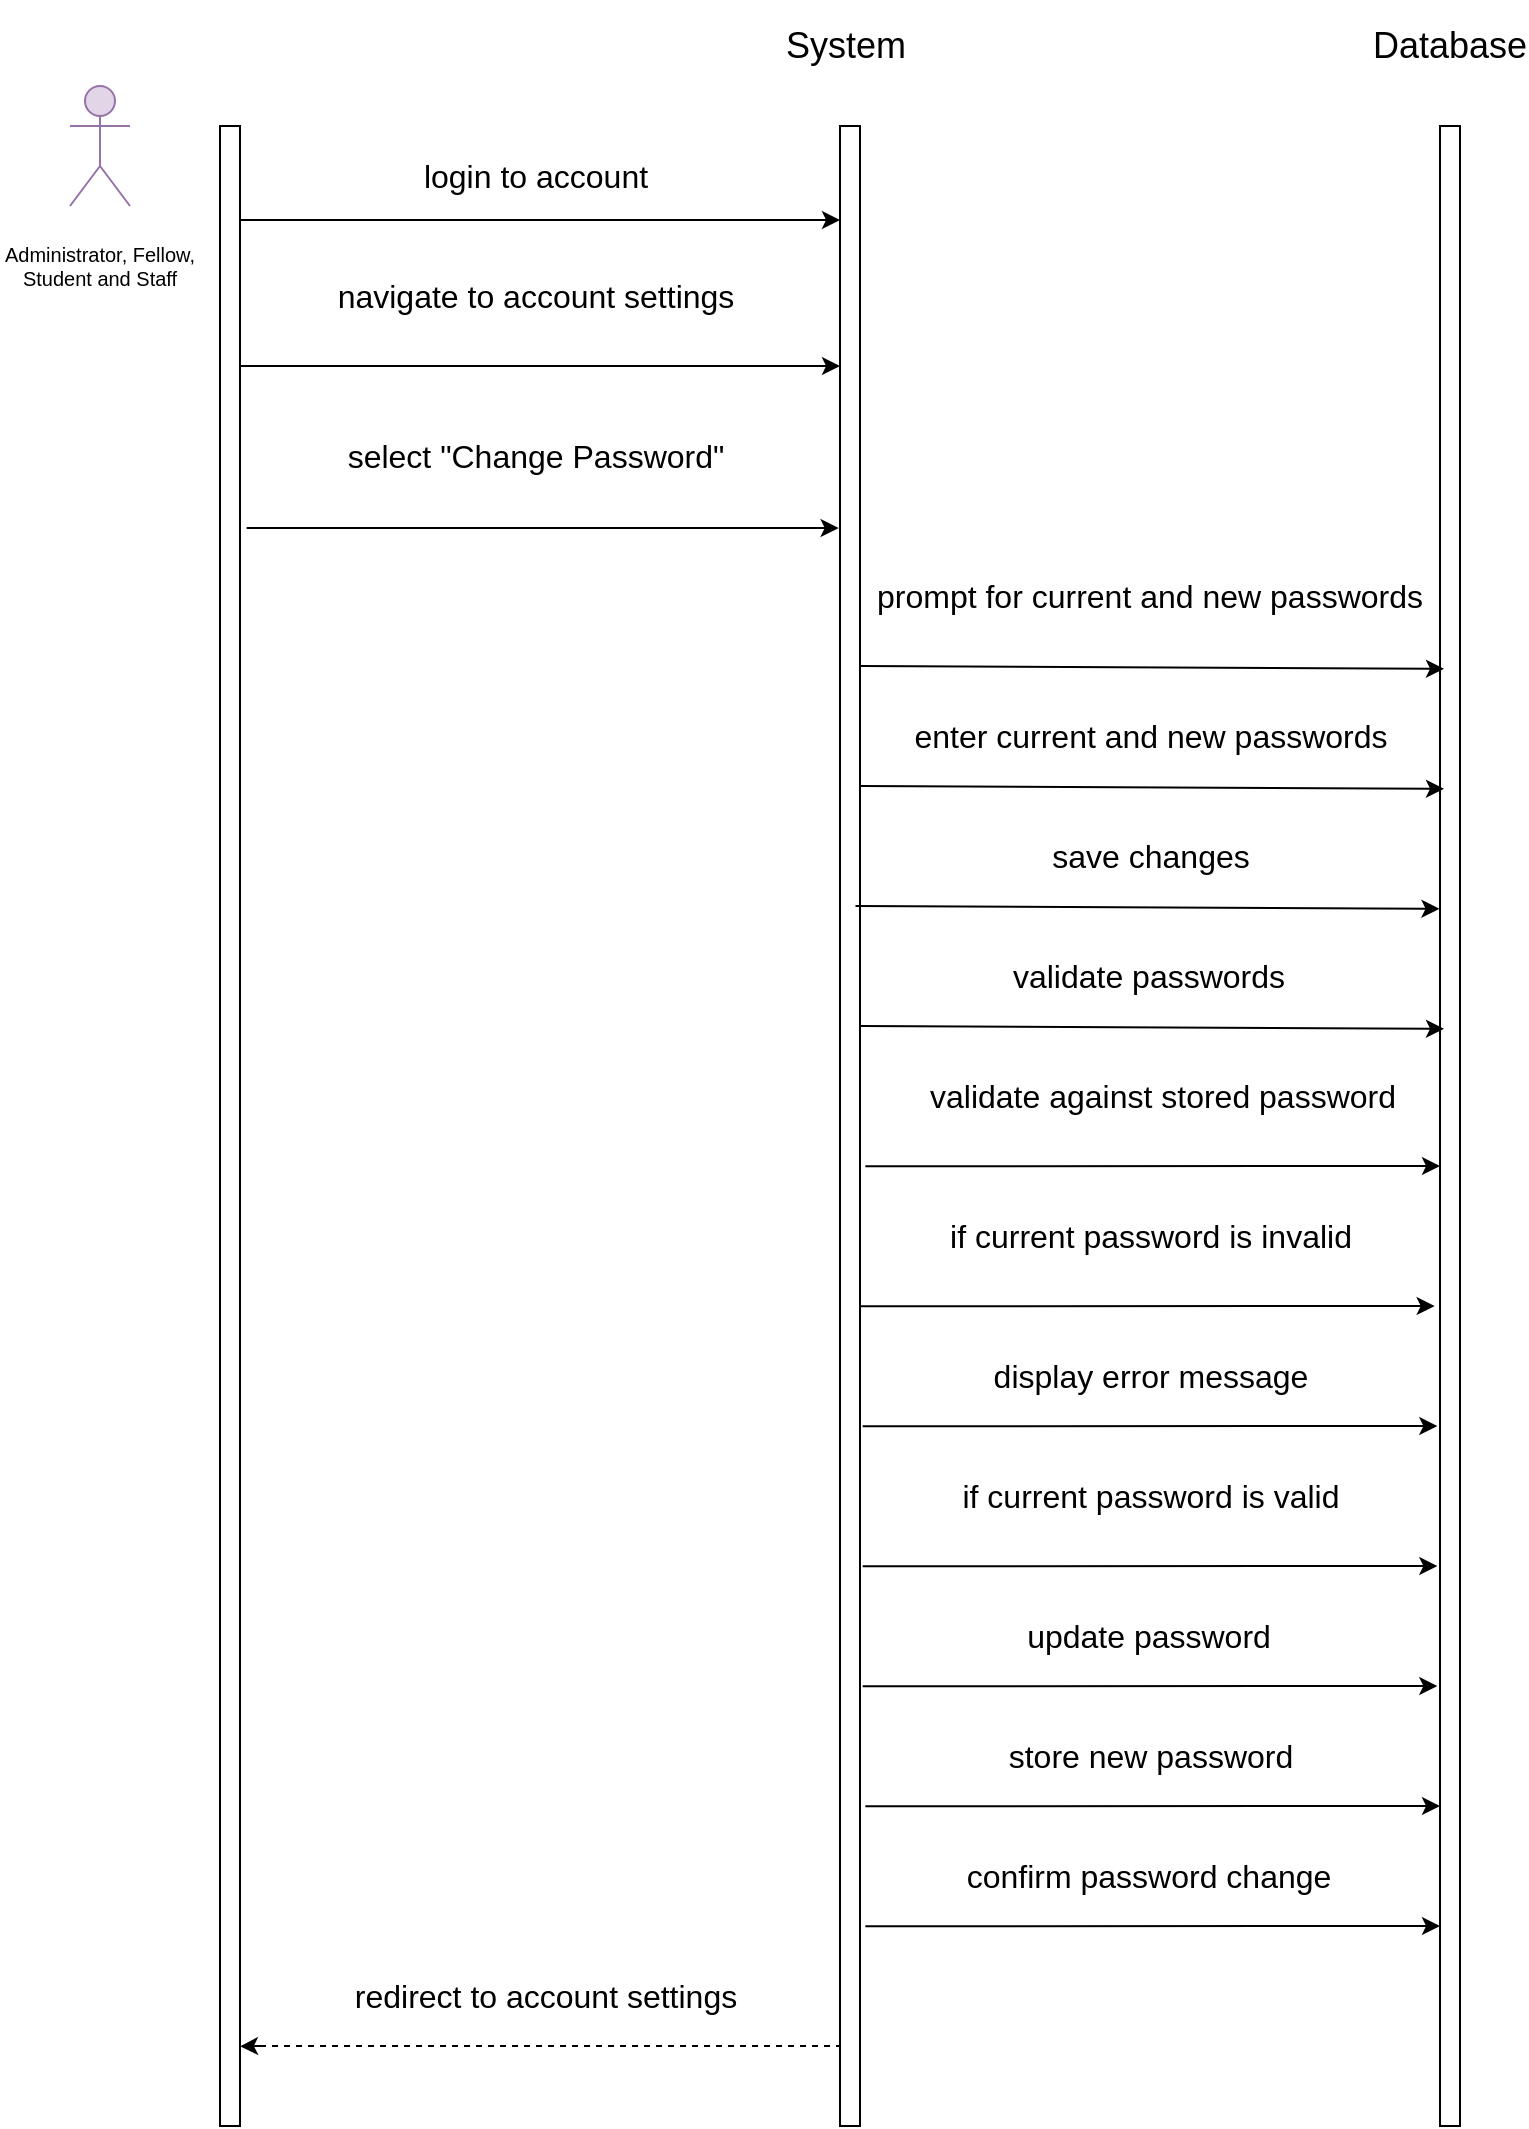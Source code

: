 <mxfile>
    <diagram id="ErAhUcPuilql7aeR2JSR" name="Page-1">
        <mxGraphModel dx="576" dy="432" grid="1" gridSize="10" guides="1" tooltips="1" connect="1" arrows="1" fold="1" page="1" pageScale="1" pageWidth="850" pageHeight="1100" background="#ffffff" math="0" shadow="0">
            <root>
                <mxCell id="0"/>
                <mxCell id="1" parent="0"/>
                <mxCell id="2" value="" style="rounded=0;whiteSpace=wrap;html=1;" parent="1" vertex="1">
                    <mxGeometry x="130" y="80" width="10" height="1000" as="geometry"/>
                </mxCell>
                <mxCell id="4" value="" style="shape=umlActor;verticalLabelPosition=bottom;verticalAlign=top;html=1;outlineConnect=0;fontSize=10;fillColor=#e1d5e7;strokeColor=#9673a6;" parent="1" vertex="1">
                    <mxGeometry x="55" y="60" width="30" height="60" as="geometry"/>
                </mxCell>
                <mxCell id="5" value="Administrator, Fellow, Student and Staff" style="text;html=1;strokeColor=none;fillColor=none;align=center;verticalAlign=middle;whiteSpace=wrap;rounded=0;fontSize=10;" parent="1" vertex="1">
                    <mxGeometry x="20" y="130" width="100" height="40" as="geometry"/>
                </mxCell>
                <mxCell id="6" value="" style="rounded=0;whiteSpace=wrap;html=1;" parent="1" vertex="1">
                    <mxGeometry x="440" y="80" width="10" height="1000" as="geometry"/>
                </mxCell>
                <mxCell id="7" value="" style="rounded=0;whiteSpace=wrap;html=1;" parent="1" vertex="1">
                    <mxGeometry x="740" y="80" width="10" height="1000" as="geometry"/>
                </mxCell>
                <mxCell id="8" value="&lt;font style=&quot;font-size: 18px;&quot;&gt;System&amp;nbsp;&lt;/font&gt;" style="text;html=1;strokeColor=none;fillColor=none;align=center;verticalAlign=middle;whiteSpace=wrap;rounded=0;fontSize=10;" parent="1" vertex="1">
                    <mxGeometry x="402.5" y="17.5" width="85" height="45" as="geometry"/>
                </mxCell>
                <mxCell id="9" value="Database" style="text;html=1;strokeColor=none;fillColor=none;align=center;verticalAlign=middle;whiteSpace=wrap;rounded=0;fontSize=18;" parent="1" vertex="1">
                    <mxGeometry x="715" y="25" width="60" height="30" as="geometry"/>
                </mxCell>
                <mxCell id="10" value="" style="endArrow=classic;html=1;fontSize=18;exitX=1;exitY=0.047;exitDx=0;exitDy=0;exitPerimeter=0;entryX=0;entryY=0.047;entryDx=0;entryDy=0;entryPerimeter=0;" parent="1" source="2" target="6" edge="1">
                    <mxGeometry width="50" height="50" relative="1" as="geometry">
                        <mxPoint x="170" y="190" as="sourcePoint"/>
                        <mxPoint x="420" y="190" as="targetPoint"/>
                    </mxGeometry>
                </mxCell>
                <mxCell id="11" value="&lt;font style=&quot;font-size: 16px;&quot;&gt;login to account&lt;/font&gt;" style="text;html=1;strokeColor=none;fillColor=none;align=center;verticalAlign=middle;whiteSpace=wrap;rounded=0;fontSize=18;" parent="1" vertex="1">
                    <mxGeometry x="192.5" y="90" width="190" height="30" as="geometry"/>
                </mxCell>
                <mxCell id="12" value="" style="endArrow=classic;html=1;fontSize=18;" parent="1" edge="1">
                    <mxGeometry width="50" height="50" relative="1" as="geometry">
                        <mxPoint x="140" y="200" as="sourcePoint"/>
                        <mxPoint x="440" y="200" as="targetPoint"/>
                    </mxGeometry>
                </mxCell>
                <mxCell id="13" value="&lt;font style=&quot;font-size: 16px;&quot;&gt;navigate to account settings&lt;/font&gt;" style="text;html=1;strokeColor=none;fillColor=none;align=center;verticalAlign=middle;whiteSpace=wrap;rounded=0;fontSize=18;" parent="1" vertex="1">
                    <mxGeometry x="182.5" y="150" width="210" height="30" as="geometry"/>
                </mxCell>
                <mxCell id="14" value="" style="endArrow=classic;html=1;fontSize=18;entryX=-0.067;entryY=0.201;entryDx=0;entryDy=0;entryPerimeter=0;exitX=1.333;exitY=0.201;exitDx=0;exitDy=0;exitPerimeter=0;" parent="1" source="2" target="6" edge="1">
                    <mxGeometry width="50" height="50" relative="1" as="geometry">
                        <mxPoint x="144" y="403" as="sourcePoint"/>
                        <mxPoint x="440" y="402.8" as="targetPoint"/>
                    </mxGeometry>
                </mxCell>
                <mxCell id="15" value="&lt;font style=&quot;font-size: 16px;&quot;&gt;select &quot;Change Password&quot;&lt;/font&gt;" style="text;html=1;strokeColor=none;fillColor=none;align=center;verticalAlign=middle;whiteSpace=wrap;rounded=0;fontSize=18;" parent="1" vertex="1">
                    <mxGeometry x="182.5" y="230" width="210" height="30" as="geometry"/>
                </mxCell>
                <mxCell id="16" value="prompt for current and new passwords" style="text;html=1;strokeColor=none;fillColor=none;align=center;verticalAlign=middle;whiteSpace=wrap;rounded=0;fontSize=16;" parent="1" vertex="1">
                    <mxGeometry x="440" y="300" width="310" height="30" as="geometry"/>
                </mxCell>
                <mxCell id="17" value="" style="endArrow=classic;html=1;fontSize=18;exitX=1.267;exitY=0.353;exitDx=0;exitDy=0;exitPerimeter=0;entryX=0.2;entryY=0.454;entryDx=0;entryDy=0;entryPerimeter=0;" parent="1" edge="1">
                    <mxGeometry width="50" height="50" relative="1" as="geometry">
                        <mxPoint x="450" y="410" as="sourcePoint"/>
                        <mxPoint x="742" y="411.42" as="targetPoint"/>
                    </mxGeometry>
                </mxCell>
                <mxCell id="18" value="enter current and new passwords" style="text;html=1;align=center;verticalAlign=middle;whiteSpace=wrap;rounded=0;fontSize=16;" parent="1" vertex="1">
                    <mxGeometry x="473.75" y="370" width="242.5" height="30" as="geometry"/>
                </mxCell>
                <mxCell id="19" value="save changes" style="text;html=1;strokeColor=none;fillColor=none;align=center;verticalAlign=middle;whiteSpace=wrap;rounded=0;fontSize=16;" parent="1" vertex="1">
                    <mxGeometry x="473.75" y="430" width="242.5" height="30" as="geometry"/>
                </mxCell>
                <mxCell id="20" value="" style="endArrow=classic;html=1;fontSize=18;exitX=1.267;exitY=0.353;exitDx=0;exitDy=0;exitPerimeter=0;entryX=0.2;entryY=0.454;entryDx=0;entryDy=0;entryPerimeter=0;" parent="1" edge="1">
                    <mxGeometry width="50" height="50" relative="1" as="geometry">
                        <mxPoint x="450" y="530" as="sourcePoint"/>
                        <mxPoint x="742" y="531.42" as="targetPoint"/>
                    </mxGeometry>
                </mxCell>
                <mxCell id="21" value="validate passwords" style="text;html=1;strokeColor=none;fillColor=none;align=center;verticalAlign=middle;whiteSpace=wrap;rounded=0;fontSize=16;" parent="1" vertex="1">
                    <mxGeometry x="472.5" y="490" width="242.5" height="30" as="geometry"/>
                </mxCell>
                <mxCell id="22" value="validate against stored password" style="text;html=1;strokeColor=none;fillColor=none;align=center;verticalAlign=middle;whiteSpace=wrap;rounded=0;fontSize=16;" parent="1" vertex="1">
                    <mxGeometry x="480" y="550" width="242.5" height="30" as="geometry"/>
                </mxCell>
                <mxCell id="23" value="" style="endArrow=classic;html=1;fontSize=18;entryX=0.2;entryY=0.454;entryDx=0;entryDy=0;entryPerimeter=0;exitX=1.267;exitY=0.445;exitDx=0;exitDy=0;exitPerimeter=0;" parent="1" edge="1">
                    <mxGeometry width="50" height="50" relative="1" as="geometry">
                        <mxPoint x="452.67" y="600.18" as="sourcePoint"/>
                        <mxPoint x="740" y="600.0" as="targetPoint"/>
                    </mxGeometry>
                </mxCell>
                <mxCell id="24" value="if current password is invalid" style="text;html=1;strokeColor=none;fillColor=none;align=center;verticalAlign=middle;whiteSpace=wrap;rounded=0;fontSize=16;" parent="1" vertex="1">
                    <mxGeometry x="473.75" y="620" width="242.5" height="30" as="geometry"/>
                </mxCell>
                <mxCell id="25" value="" style="endArrow=classic;html=1;fontSize=18;entryX=0.2;entryY=0.454;entryDx=0;entryDy=0;entryPerimeter=0;exitX=1.267;exitY=0.445;exitDx=0;exitDy=0;exitPerimeter=0;" parent="1" edge="1">
                    <mxGeometry width="50" height="50" relative="1" as="geometry">
                        <mxPoint x="450.0" y="670.18" as="sourcePoint"/>
                        <mxPoint x="737.33" y="670" as="targetPoint"/>
                    </mxGeometry>
                </mxCell>
                <mxCell id="26" value="display error message" style="text;html=1;strokeColor=none;fillColor=none;align=center;verticalAlign=middle;whiteSpace=wrap;rounded=0;fontSize=16;" parent="1" vertex="1">
                    <mxGeometry x="473.75" y="690" width="242.5" height="30" as="geometry"/>
                </mxCell>
                <mxCell id="27" value="" style="endArrow=classic;html=1;fontSize=18;entryX=0.2;entryY=0.454;entryDx=0;entryDy=0;entryPerimeter=0;exitX=1.267;exitY=0.445;exitDx=0;exitDy=0;exitPerimeter=0;" parent="1" edge="1">
                    <mxGeometry width="50" height="50" relative="1" as="geometry">
                        <mxPoint x="451.34" y="730.18" as="sourcePoint"/>
                        <mxPoint x="738.67" y="730" as="targetPoint"/>
                    </mxGeometry>
                </mxCell>
                <mxCell id="28" value="if current password is valid" style="text;html=1;strokeColor=none;fillColor=none;align=center;verticalAlign=middle;whiteSpace=wrap;rounded=0;fontSize=16;" parent="1" vertex="1">
                    <mxGeometry x="473.75" y="750" width="242.5" height="30" as="geometry"/>
                </mxCell>
                <mxCell id="29" value="" style="endArrow=classic;html=1;fontSize=18;entryX=0.2;entryY=0.454;entryDx=0;entryDy=0;entryPerimeter=0;exitX=1.267;exitY=0.445;exitDx=0;exitDy=0;exitPerimeter=0;" parent="1" edge="1">
                    <mxGeometry width="50" height="50" relative="1" as="geometry">
                        <mxPoint x="451.34" y="800.18" as="sourcePoint"/>
                        <mxPoint x="738.67" y="800" as="targetPoint"/>
                    </mxGeometry>
                </mxCell>
                <mxCell id="30" value="update password" style="text;html=1;strokeColor=none;fillColor=none;align=center;verticalAlign=middle;whiteSpace=wrap;rounded=0;fontSize=16;" parent="1" vertex="1">
                    <mxGeometry x="472.5" y="820" width="242.5" height="30" as="geometry"/>
                </mxCell>
                <mxCell id="31" value="" style="endArrow=classic;html=1;fontSize=18;entryX=0.2;entryY=0.454;entryDx=0;entryDy=0;entryPerimeter=0;exitX=1.267;exitY=0.445;exitDx=0;exitDy=0;exitPerimeter=0;" parent="1" edge="1">
                    <mxGeometry width="50" height="50" relative="1" as="geometry">
                        <mxPoint x="451.33" y="860.18" as="sourcePoint"/>
                        <mxPoint x="738.66" y="860" as="targetPoint"/>
                    </mxGeometry>
                </mxCell>
                <mxCell id="32" value="" style="endArrow=classic;html=1;fontSize=18;exitX=1.267;exitY=0.353;exitDx=0;exitDy=0;exitPerimeter=0;entryX=0.2;entryY=0.454;entryDx=0;entryDy=0;entryPerimeter=0;" parent="1" edge="1">
                    <mxGeometry width="50" height="50" relative="1" as="geometry">
                        <mxPoint x="450" y="350" as="sourcePoint"/>
                        <mxPoint x="742" y="351.42" as="targetPoint"/>
                    </mxGeometry>
                </mxCell>
                <mxCell id="33" value="" style="endArrow=classic;html=1;fontSize=18;exitX=1.267;exitY=0.353;exitDx=0;exitDy=0;exitPerimeter=0;entryX=0.2;entryY=0.454;entryDx=0;entryDy=0;entryPerimeter=0;" parent="1" edge="1">
                    <mxGeometry width="50" height="50" relative="1" as="geometry">
                        <mxPoint x="447.75" y="470" as="sourcePoint"/>
                        <mxPoint x="739.75" y="471.42" as="targetPoint"/>
                    </mxGeometry>
                </mxCell>
                <mxCell id="34" value="store new password" style="text;html=1;strokeColor=none;fillColor=none;align=center;verticalAlign=middle;whiteSpace=wrap;rounded=0;fontSize=16;" parent="1" vertex="1">
                    <mxGeometry x="473.75" y="880" width="242.5" height="30" as="geometry"/>
                </mxCell>
                <mxCell id="35" value="" style="endArrow=classic;html=1;fontSize=18;entryX=0.2;entryY=0.454;entryDx=0;entryDy=0;entryPerimeter=0;exitX=1.267;exitY=0.445;exitDx=0;exitDy=0;exitPerimeter=0;" parent="1" edge="1">
                    <mxGeometry width="50" height="50" relative="1" as="geometry">
                        <mxPoint x="452.67" y="920.18" as="sourcePoint"/>
                        <mxPoint x="740.0" y="920" as="targetPoint"/>
                    </mxGeometry>
                </mxCell>
                <mxCell id="36" value="confirm password change" style="text;html=1;strokeColor=none;fillColor=none;align=center;verticalAlign=middle;whiteSpace=wrap;rounded=0;fontSize=16;" parent="1" vertex="1">
                    <mxGeometry x="472.5" y="940" width="242.5" height="30" as="geometry"/>
                </mxCell>
                <mxCell id="37" value="" style="endArrow=classic;html=1;fontSize=18;entryX=0.2;entryY=0.454;entryDx=0;entryDy=0;entryPerimeter=0;exitX=1.267;exitY=0.445;exitDx=0;exitDy=0;exitPerimeter=0;" parent="1" edge="1">
                    <mxGeometry width="50" height="50" relative="1" as="geometry">
                        <mxPoint x="452.67" y="980.18" as="sourcePoint"/>
                        <mxPoint x="740" y="980" as="targetPoint"/>
                    </mxGeometry>
                </mxCell>
                <mxCell id="38" value="" style="endArrow=classic;html=1;fontSize=18;entryX=0.2;entryY=0.454;entryDx=0;entryDy=0;entryPerimeter=0;" parent="1" edge="1">
                    <mxGeometry width="50" height="50" relative="1" as="geometry">
                        <mxPoint x="150" y="1040" as="sourcePoint"/>
                        <mxPoint x="140.0" y="1040.18" as="targetPoint"/>
                    </mxGeometry>
                </mxCell>
                <mxCell id="39" value="" style="endArrow=none;dashed=1;html=1;fontSize=16;entryX=0;entryY=0.96;entryDx=0;entryDy=0;entryPerimeter=0;" parent="1" target="6" edge="1">
                    <mxGeometry width="50" height="50" relative="1" as="geometry">
                        <mxPoint x="150" y="1040" as="sourcePoint"/>
                        <mxPoint x="330" y="940" as="targetPoint"/>
                    </mxGeometry>
                </mxCell>
                <mxCell id="40" value="redirect to account settings" style="text;html=1;strokeColor=none;fillColor=none;align=center;verticalAlign=middle;whiteSpace=wrap;rounded=0;fontSize=16;" parent="1" vertex="1">
                    <mxGeometry x="182.5" y="1000" width="220" height="30" as="geometry"/>
                </mxCell>
            </root>
        </mxGraphModel>
    </diagram>
</mxfile>